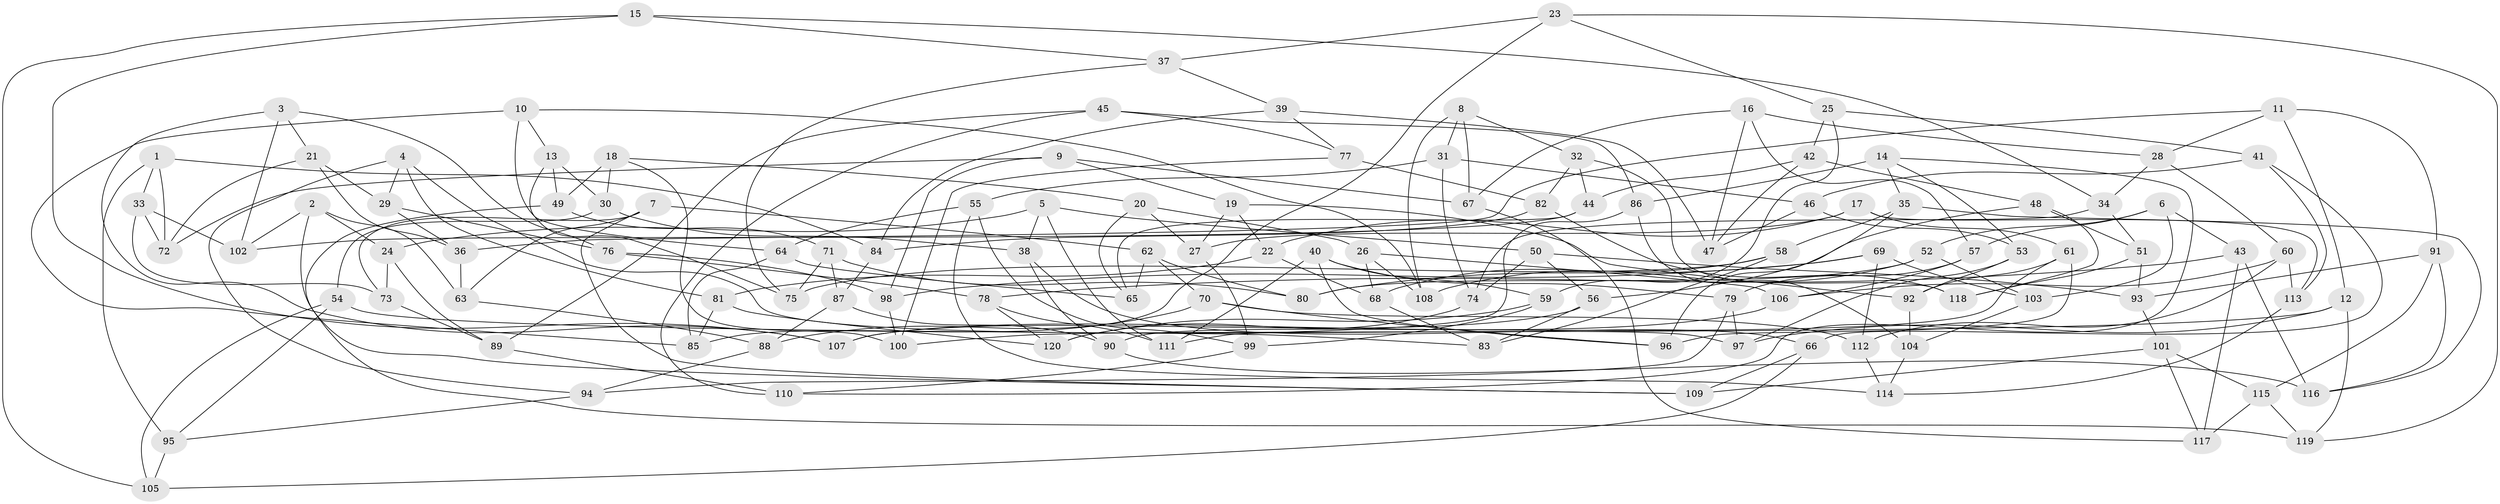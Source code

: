 // coarse degree distribution, {5: 0.125, 7: 0.08333333333333333, 12: 0.020833333333333332, 10: 0.0625, 4: 0.3541666666666667, 9: 0.041666666666666664, 11: 0.041666666666666664, 16: 0.020833333333333332, 6: 0.08333333333333333, 3: 0.10416666666666667, 15: 0.020833333333333332, 8: 0.041666666666666664}
// Generated by graph-tools (version 1.1) at 2025/20/03/04/25 18:20:42]
// undirected, 120 vertices, 240 edges
graph export_dot {
graph [start="1"]
  node [color=gray90,style=filled];
  1;
  2;
  3;
  4;
  5;
  6;
  7;
  8;
  9;
  10;
  11;
  12;
  13;
  14;
  15;
  16;
  17;
  18;
  19;
  20;
  21;
  22;
  23;
  24;
  25;
  26;
  27;
  28;
  29;
  30;
  31;
  32;
  33;
  34;
  35;
  36;
  37;
  38;
  39;
  40;
  41;
  42;
  43;
  44;
  45;
  46;
  47;
  48;
  49;
  50;
  51;
  52;
  53;
  54;
  55;
  56;
  57;
  58;
  59;
  60;
  61;
  62;
  63;
  64;
  65;
  66;
  67;
  68;
  69;
  70;
  71;
  72;
  73;
  74;
  75;
  76;
  77;
  78;
  79;
  80;
  81;
  82;
  83;
  84;
  85;
  86;
  87;
  88;
  89;
  90;
  91;
  92;
  93;
  94;
  95;
  96;
  97;
  98;
  99;
  100;
  101;
  102;
  103;
  104;
  105;
  106;
  107;
  108;
  109;
  110;
  111;
  112;
  113;
  114;
  115;
  116;
  117;
  118;
  119;
  120;
  1 -- 33;
  1 -- 84;
  1 -- 95;
  1 -- 72;
  2 -- 63;
  2 -- 109;
  2 -- 24;
  2 -- 102;
  3 -- 107;
  3 -- 102;
  3 -- 76;
  3 -- 21;
  4 -- 81;
  4 -- 94;
  4 -- 97;
  4 -- 29;
  5 -- 111;
  5 -- 50;
  5 -- 24;
  5 -- 38;
  6 -- 52;
  6 -- 103;
  6 -- 57;
  6 -- 43;
  7 -- 63;
  7 -- 109;
  7 -- 62;
  7 -- 73;
  8 -- 108;
  8 -- 32;
  8 -- 67;
  8 -- 31;
  9 -- 67;
  9 -- 72;
  9 -- 19;
  9 -- 98;
  10 -- 85;
  10 -- 64;
  10 -- 13;
  10 -- 108;
  11 -- 91;
  11 -- 36;
  11 -- 28;
  11 -- 12;
  12 -- 100;
  12 -- 119;
  12 -- 97;
  13 -- 49;
  13 -- 30;
  13 -- 75;
  14 -- 110;
  14 -- 35;
  14 -- 53;
  14 -- 86;
  15 -- 37;
  15 -- 105;
  15 -- 107;
  15 -- 34;
  16 -- 57;
  16 -- 67;
  16 -- 47;
  16 -- 28;
  17 -- 27;
  17 -- 22;
  17 -- 61;
  17 -- 113;
  18 -- 49;
  18 -- 30;
  18 -- 100;
  18 -- 20;
  19 -- 27;
  19 -- 22;
  19 -- 92;
  20 -- 65;
  20 -- 26;
  20 -- 27;
  21 -- 29;
  21 -- 72;
  21 -- 36;
  22 -- 81;
  22 -- 68;
  23 -- 25;
  23 -- 37;
  23 -- 85;
  23 -- 119;
  24 -- 89;
  24 -- 73;
  25 -- 41;
  25 -- 42;
  25 -- 59;
  26 -- 68;
  26 -- 108;
  26 -- 106;
  27 -- 99;
  28 -- 60;
  28 -- 34;
  29 -- 36;
  29 -- 76;
  30 -- 38;
  30 -- 54;
  31 -- 46;
  31 -- 55;
  31 -- 74;
  32 -- 82;
  32 -- 118;
  32 -- 44;
  33 -- 102;
  33 -- 73;
  33 -- 72;
  34 -- 74;
  34 -- 51;
  35 -- 96;
  35 -- 116;
  35 -- 58;
  36 -- 63;
  37 -- 75;
  37 -- 39;
  38 -- 66;
  38 -- 90;
  39 -- 77;
  39 -- 47;
  39 -- 84;
  40 -- 59;
  40 -- 79;
  40 -- 96;
  40 -- 111;
  41 -- 113;
  41 -- 46;
  41 -- 66;
  42 -- 47;
  42 -- 44;
  42 -- 48;
  43 -- 78;
  43 -- 117;
  43 -- 116;
  44 -- 65;
  44 -- 102;
  45 -- 110;
  45 -- 86;
  45 -- 89;
  45 -- 77;
  46 -- 47;
  46 -- 53;
  48 -- 51;
  48 -- 56;
  48 -- 118;
  49 -- 71;
  49 -- 119;
  50 -- 74;
  50 -- 56;
  50 -- 93;
  51 -- 118;
  51 -- 93;
  52 -- 103;
  52 -- 108;
  52 -- 80;
  53 -- 97;
  53 -- 92;
  54 -- 105;
  54 -- 95;
  54 -- 83;
  55 -- 99;
  55 -- 114;
  55 -- 64;
  56 -- 107;
  56 -- 83;
  57 -- 106;
  57 -- 79;
  58 -- 75;
  58 -- 83;
  58 -- 68;
  59 -- 120;
  59 -- 99;
  60 -- 113;
  60 -- 106;
  60 -- 112;
  61 -- 90;
  61 -- 96;
  61 -- 92;
  62 -- 65;
  62 -- 70;
  62 -- 80;
  63 -- 88;
  64 -- 65;
  64 -- 85;
  66 -- 105;
  66 -- 109;
  67 -- 117;
  68 -- 83;
  69 -- 112;
  69 -- 98;
  69 -- 103;
  69 -- 80;
  70 -- 88;
  70 -- 112;
  70 -- 96;
  71 -- 80;
  71 -- 75;
  71 -- 87;
  73 -- 89;
  74 -- 120;
  76 -- 98;
  76 -- 78;
  77 -- 82;
  77 -- 100;
  78 -- 120;
  78 -- 111;
  79 -- 94;
  79 -- 97;
  81 -- 120;
  81 -- 85;
  82 -- 118;
  82 -- 84;
  84 -- 87;
  86 -- 111;
  86 -- 104;
  87 -- 88;
  87 -- 90;
  88 -- 94;
  89 -- 110;
  90 -- 116;
  91 -- 115;
  91 -- 93;
  91 -- 116;
  92 -- 104;
  93 -- 101;
  94 -- 95;
  95 -- 105;
  98 -- 100;
  99 -- 110;
  101 -- 115;
  101 -- 117;
  101 -- 109;
  103 -- 104;
  104 -- 114;
  106 -- 107;
  112 -- 114;
  113 -- 114;
  115 -- 117;
  115 -- 119;
}
